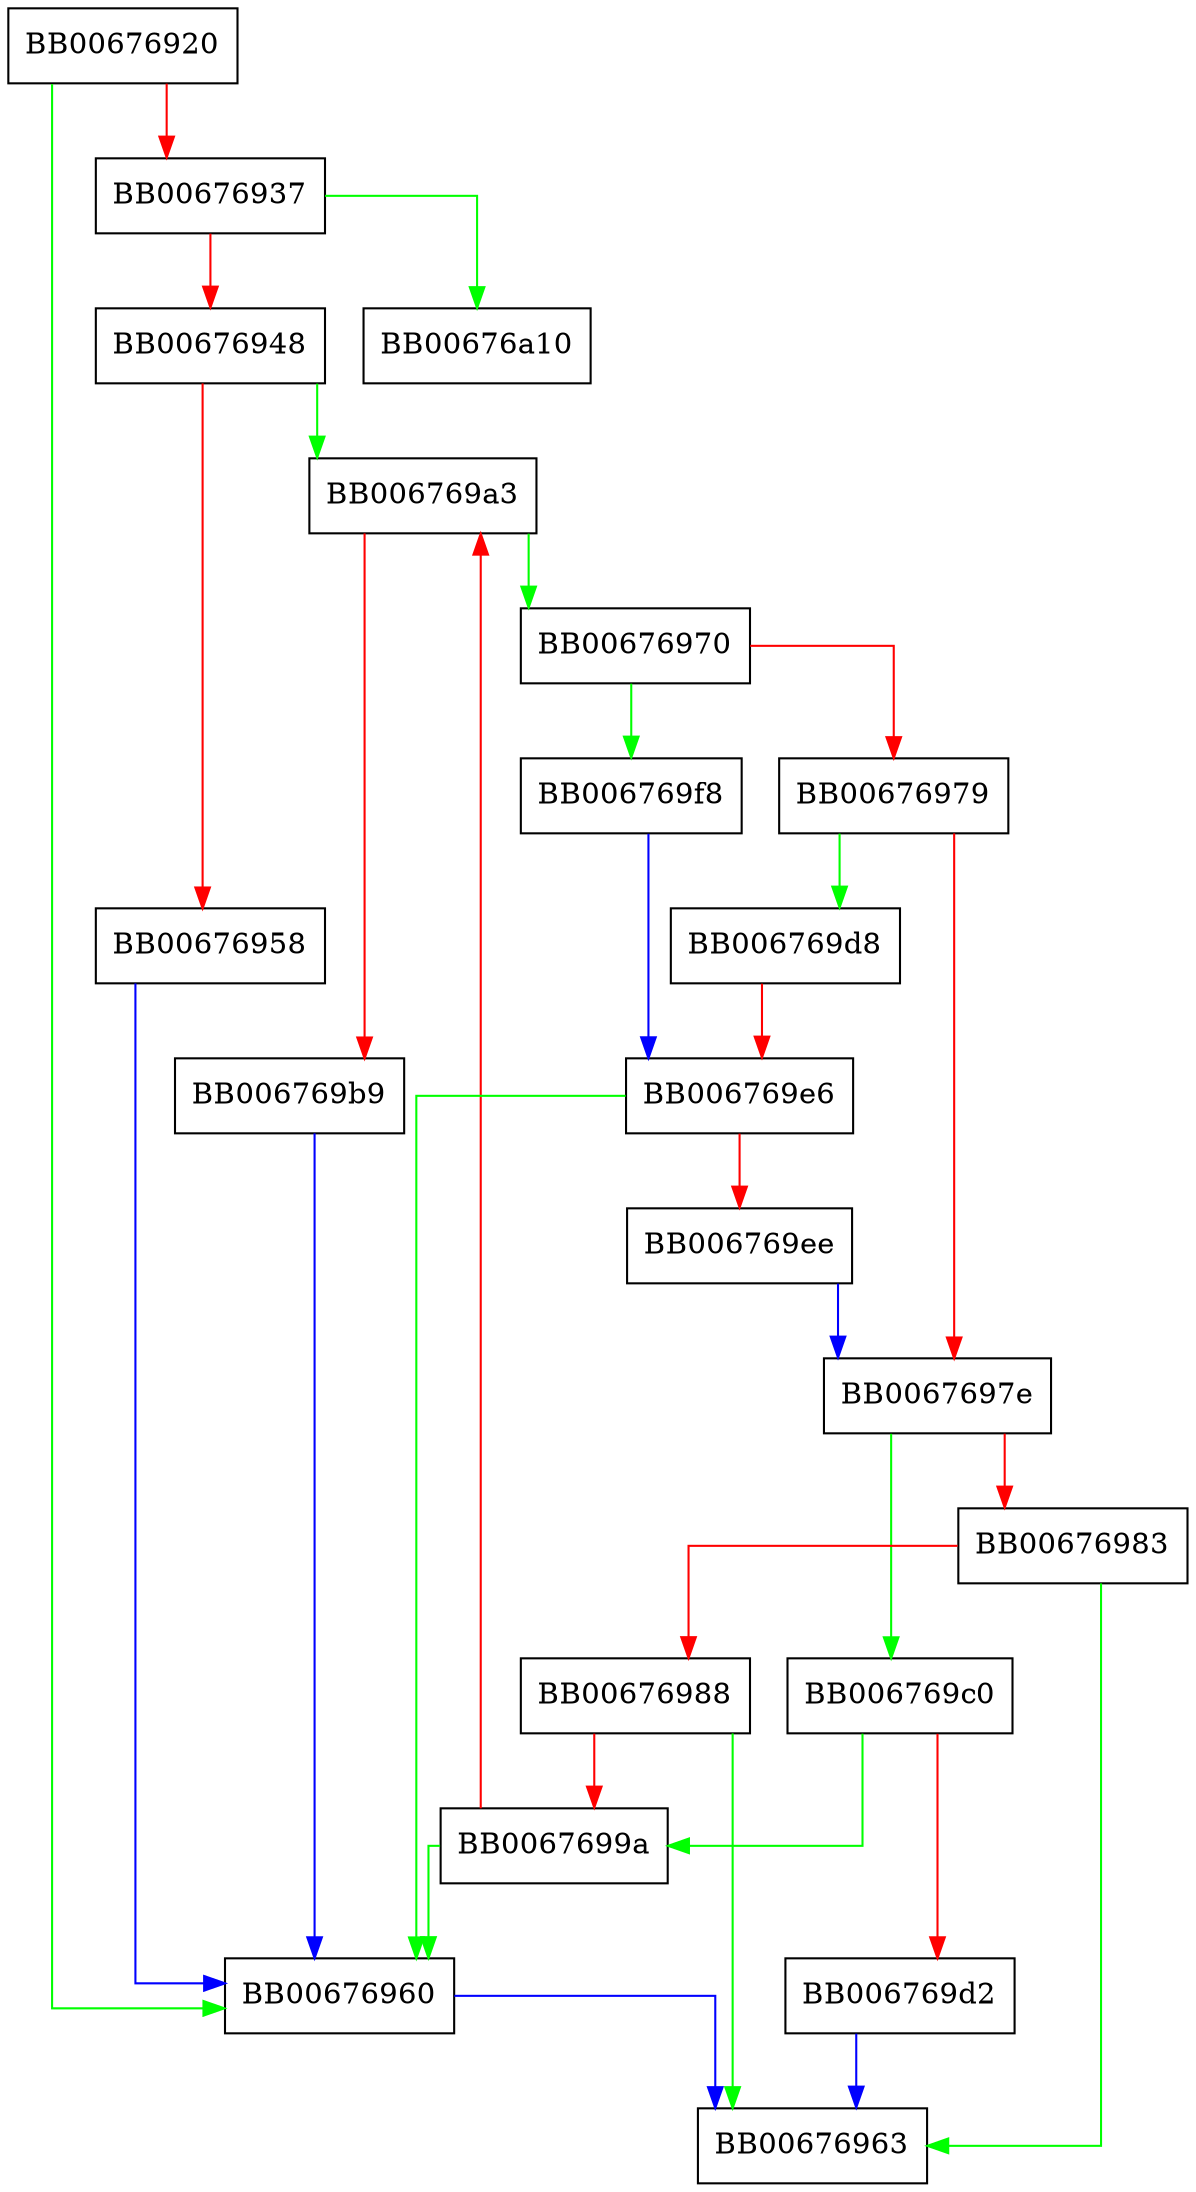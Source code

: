 digraph X509_OBJECT_retrieve_match {
  node [shape="box"];
  graph [splines=ortho];
  BB00676920 -> BB00676960 [color="green"];
  BB00676920 -> BB00676937 [color="red"];
  BB00676937 -> BB00676a10 [color="green"];
  BB00676937 -> BB00676948 [color="red"];
  BB00676948 -> BB006769a3 [color="green"];
  BB00676948 -> BB00676958 [color="red"];
  BB00676958 -> BB00676960 [color="blue"];
  BB00676960 -> BB00676963 [color="blue"];
  BB00676970 -> BB006769f8 [color="green"];
  BB00676970 -> BB00676979 [color="red"];
  BB00676979 -> BB006769d8 [color="green"];
  BB00676979 -> BB0067697e [color="red"];
  BB0067697e -> BB006769c0 [color="green"];
  BB0067697e -> BB00676983 [color="red"];
  BB00676983 -> BB00676963 [color="green"];
  BB00676983 -> BB00676988 [color="red"];
  BB00676988 -> BB00676963 [color="green"];
  BB00676988 -> BB0067699a [color="red"];
  BB0067699a -> BB00676960 [color="green"];
  BB0067699a -> BB006769a3 [color="red"];
  BB006769a3 -> BB00676970 [color="green"];
  BB006769a3 -> BB006769b9 [color="red"];
  BB006769b9 -> BB00676960 [color="blue"];
  BB006769c0 -> BB0067699a [color="green"];
  BB006769c0 -> BB006769d2 [color="red"];
  BB006769d2 -> BB00676963 [color="blue"];
  BB006769d8 -> BB006769e6 [color="red"];
  BB006769e6 -> BB00676960 [color="green"];
  BB006769e6 -> BB006769ee [color="red"];
  BB006769ee -> BB0067697e [color="blue"];
  BB006769f8 -> BB006769e6 [color="blue"];
}